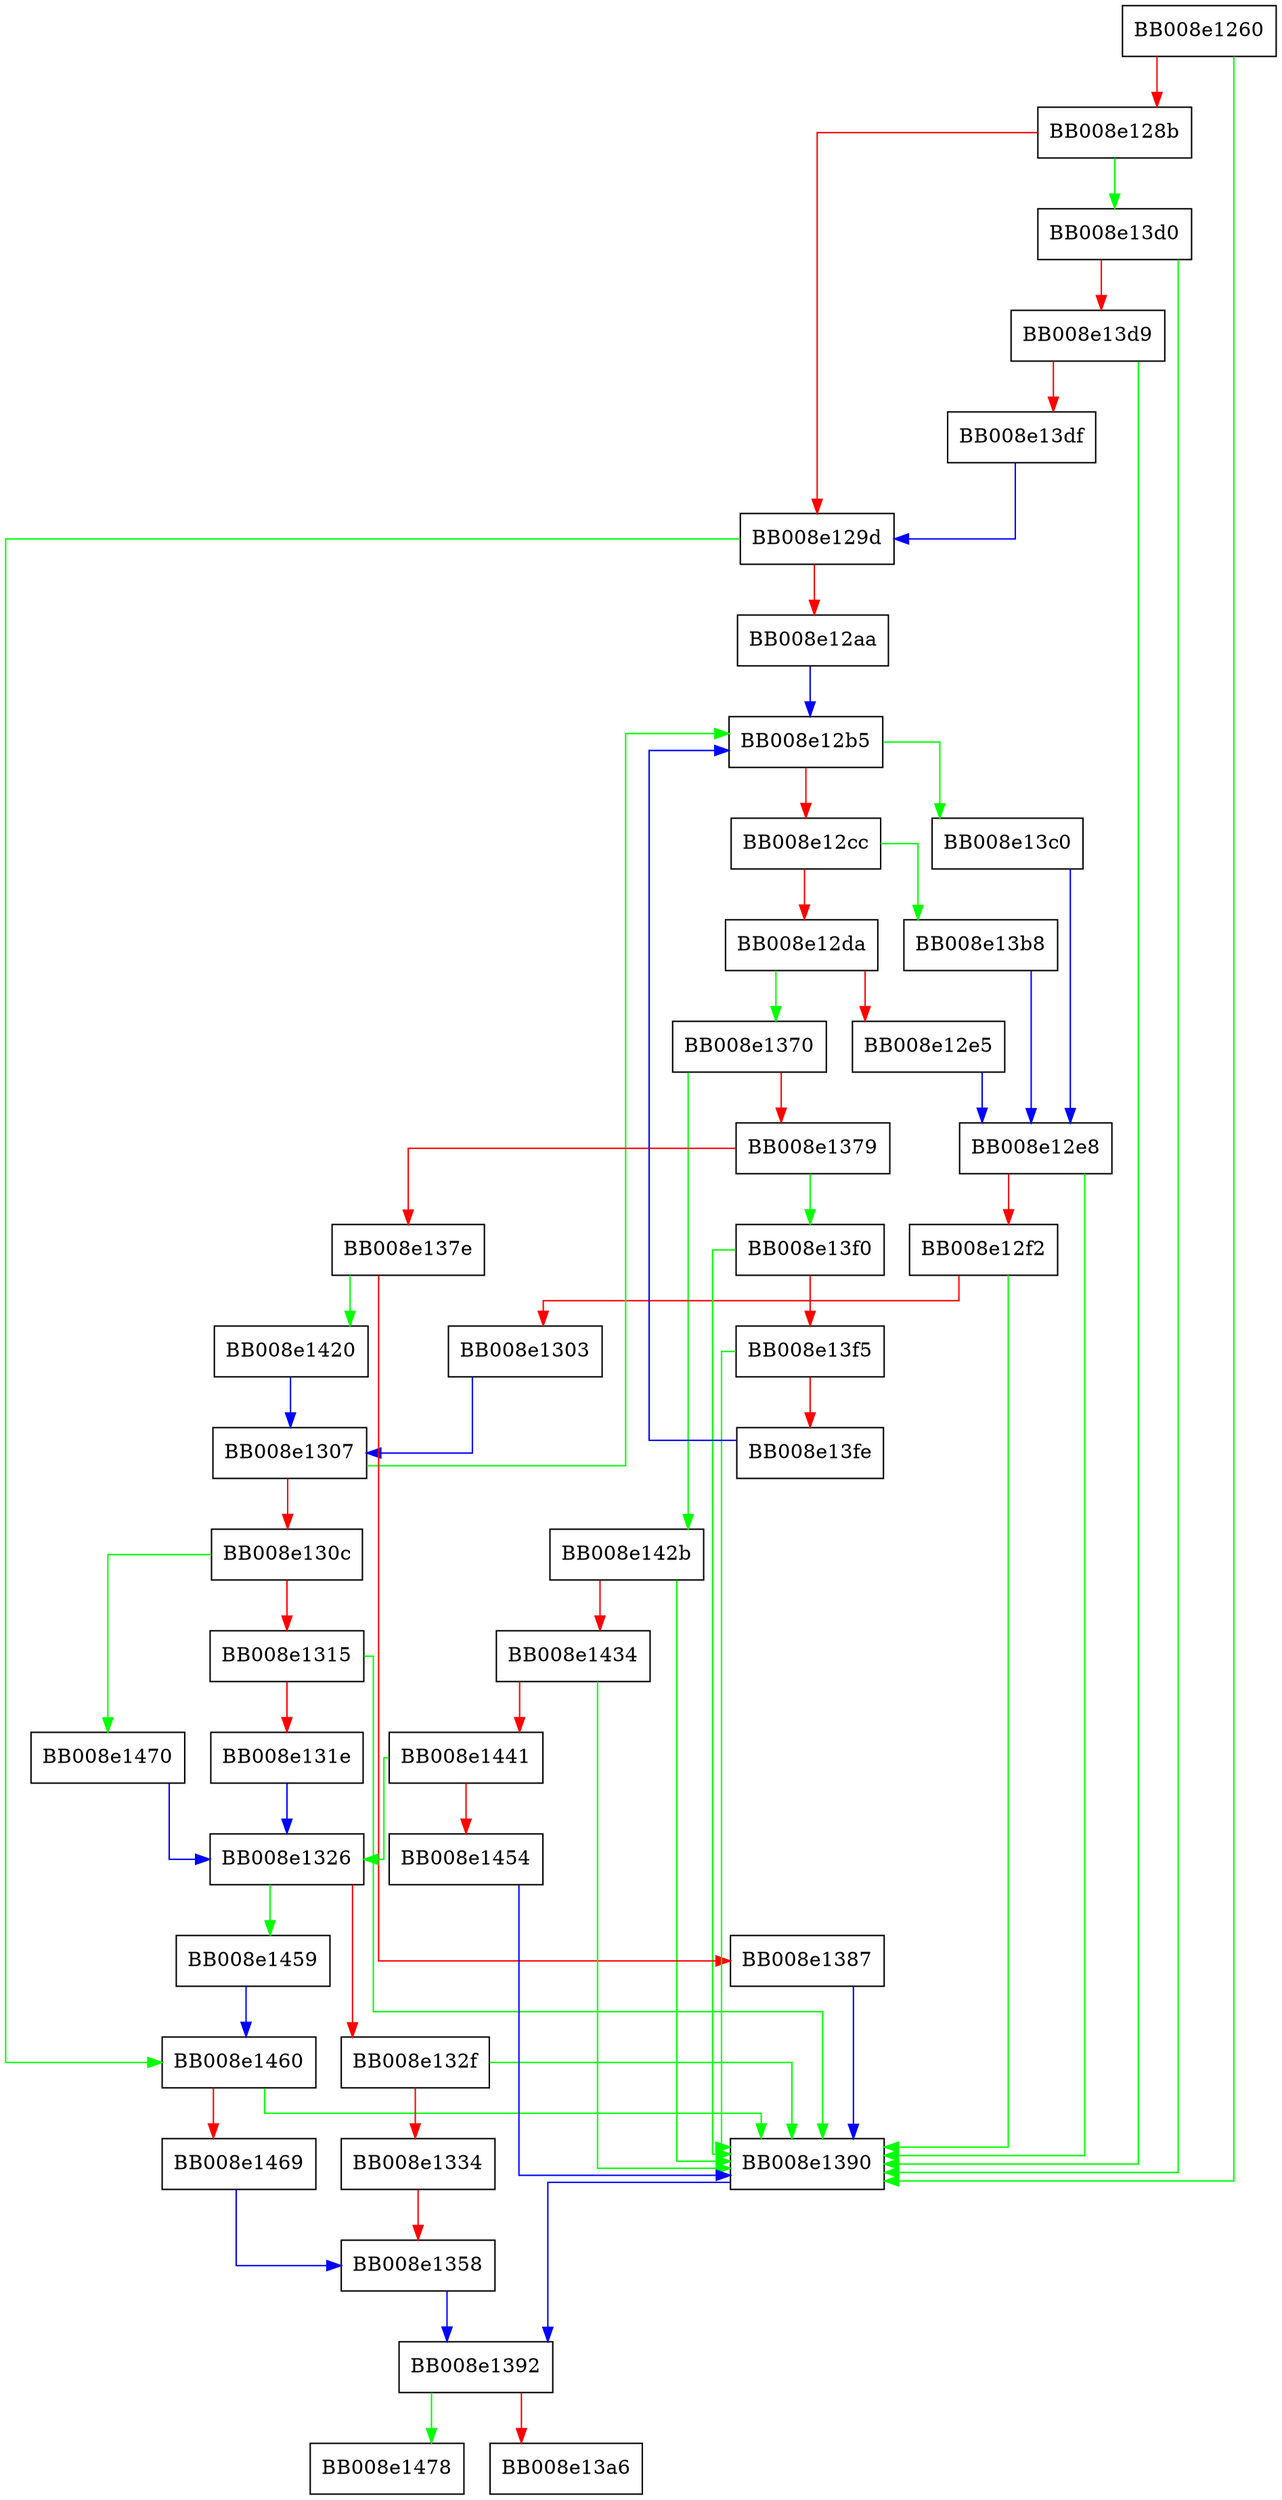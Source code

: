 digraph inet_pton6 {
  node [shape="box"];
  graph [splines=ortho];
  BB008e1260 -> BB008e1390 [color="green"];
  BB008e1260 -> BB008e128b [color="red"];
  BB008e128b -> BB008e13d0 [color="green"];
  BB008e128b -> BB008e129d [color="red"];
  BB008e129d -> BB008e1460 [color="green"];
  BB008e129d -> BB008e12aa [color="red"];
  BB008e12aa -> BB008e12b5 [color="blue"];
  BB008e12b5 -> BB008e13c0 [color="green"];
  BB008e12b5 -> BB008e12cc [color="red"];
  BB008e12cc -> BB008e13b8 [color="green"];
  BB008e12cc -> BB008e12da [color="red"];
  BB008e12da -> BB008e1370 [color="green"];
  BB008e12da -> BB008e12e5 [color="red"];
  BB008e12e5 -> BB008e12e8 [color="blue"];
  BB008e12e8 -> BB008e1390 [color="green"];
  BB008e12e8 -> BB008e12f2 [color="red"];
  BB008e12f2 -> BB008e1390 [color="green"];
  BB008e12f2 -> BB008e1303 [color="red"];
  BB008e1303 -> BB008e1307 [color="blue"];
  BB008e1307 -> BB008e12b5 [color="green"];
  BB008e1307 -> BB008e130c [color="red"];
  BB008e130c -> BB008e1470 [color="green"];
  BB008e130c -> BB008e1315 [color="red"];
  BB008e1315 -> BB008e1390 [color="green"];
  BB008e1315 -> BB008e131e [color="red"];
  BB008e131e -> BB008e1326 [color="blue"];
  BB008e1326 -> BB008e1459 [color="green"];
  BB008e1326 -> BB008e132f [color="red"];
  BB008e132f -> BB008e1390 [color="green"];
  BB008e132f -> BB008e1334 [color="red"];
  BB008e1334 -> BB008e1358 [color="red"];
  BB008e1358 -> BB008e1392 [color="blue"];
  BB008e1370 -> BB008e142b [color="green"];
  BB008e1370 -> BB008e1379 [color="red"];
  BB008e1379 -> BB008e13f0 [color="green"];
  BB008e1379 -> BB008e137e [color="red"];
  BB008e137e -> BB008e1420 [color="green"];
  BB008e137e -> BB008e1387 [color="red"];
  BB008e1387 -> BB008e1390 [color="blue"];
  BB008e1390 -> BB008e1392 [color="blue"];
  BB008e1392 -> BB008e1478 [color="green"];
  BB008e1392 -> BB008e13a6 [color="red"];
  BB008e13b8 -> BB008e12e8 [color="blue"];
  BB008e13c0 -> BB008e12e8 [color="blue"];
  BB008e13d0 -> BB008e1390 [color="green"];
  BB008e13d0 -> BB008e13d9 [color="red"];
  BB008e13d9 -> BB008e1390 [color="green"];
  BB008e13d9 -> BB008e13df [color="red"];
  BB008e13df -> BB008e129d [color="blue"];
  BB008e13f0 -> BB008e1390 [color="green"];
  BB008e13f0 -> BB008e13f5 [color="red"];
  BB008e13f5 -> BB008e1390 [color="green"];
  BB008e13f5 -> BB008e13fe [color="red"];
  BB008e13fe -> BB008e12b5 [color="blue"];
  BB008e1420 -> BB008e1307 [color="blue"];
  BB008e142b -> BB008e1390 [color="green"];
  BB008e142b -> BB008e1434 [color="red"];
  BB008e1434 -> BB008e1390 [color="green"];
  BB008e1434 -> BB008e1441 [color="red"];
  BB008e1441 -> BB008e1326 [color="green"];
  BB008e1441 -> BB008e1454 [color="red"];
  BB008e1454 -> BB008e1390 [color="blue"];
  BB008e1459 -> BB008e1460 [color="blue"];
  BB008e1460 -> BB008e1390 [color="green"];
  BB008e1460 -> BB008e1469 [color="red"];
  BB008e1469 -> BB008e1358 [color="blue"];
  BB008e1470 -> BB008e1326 [color="blue"];
}
